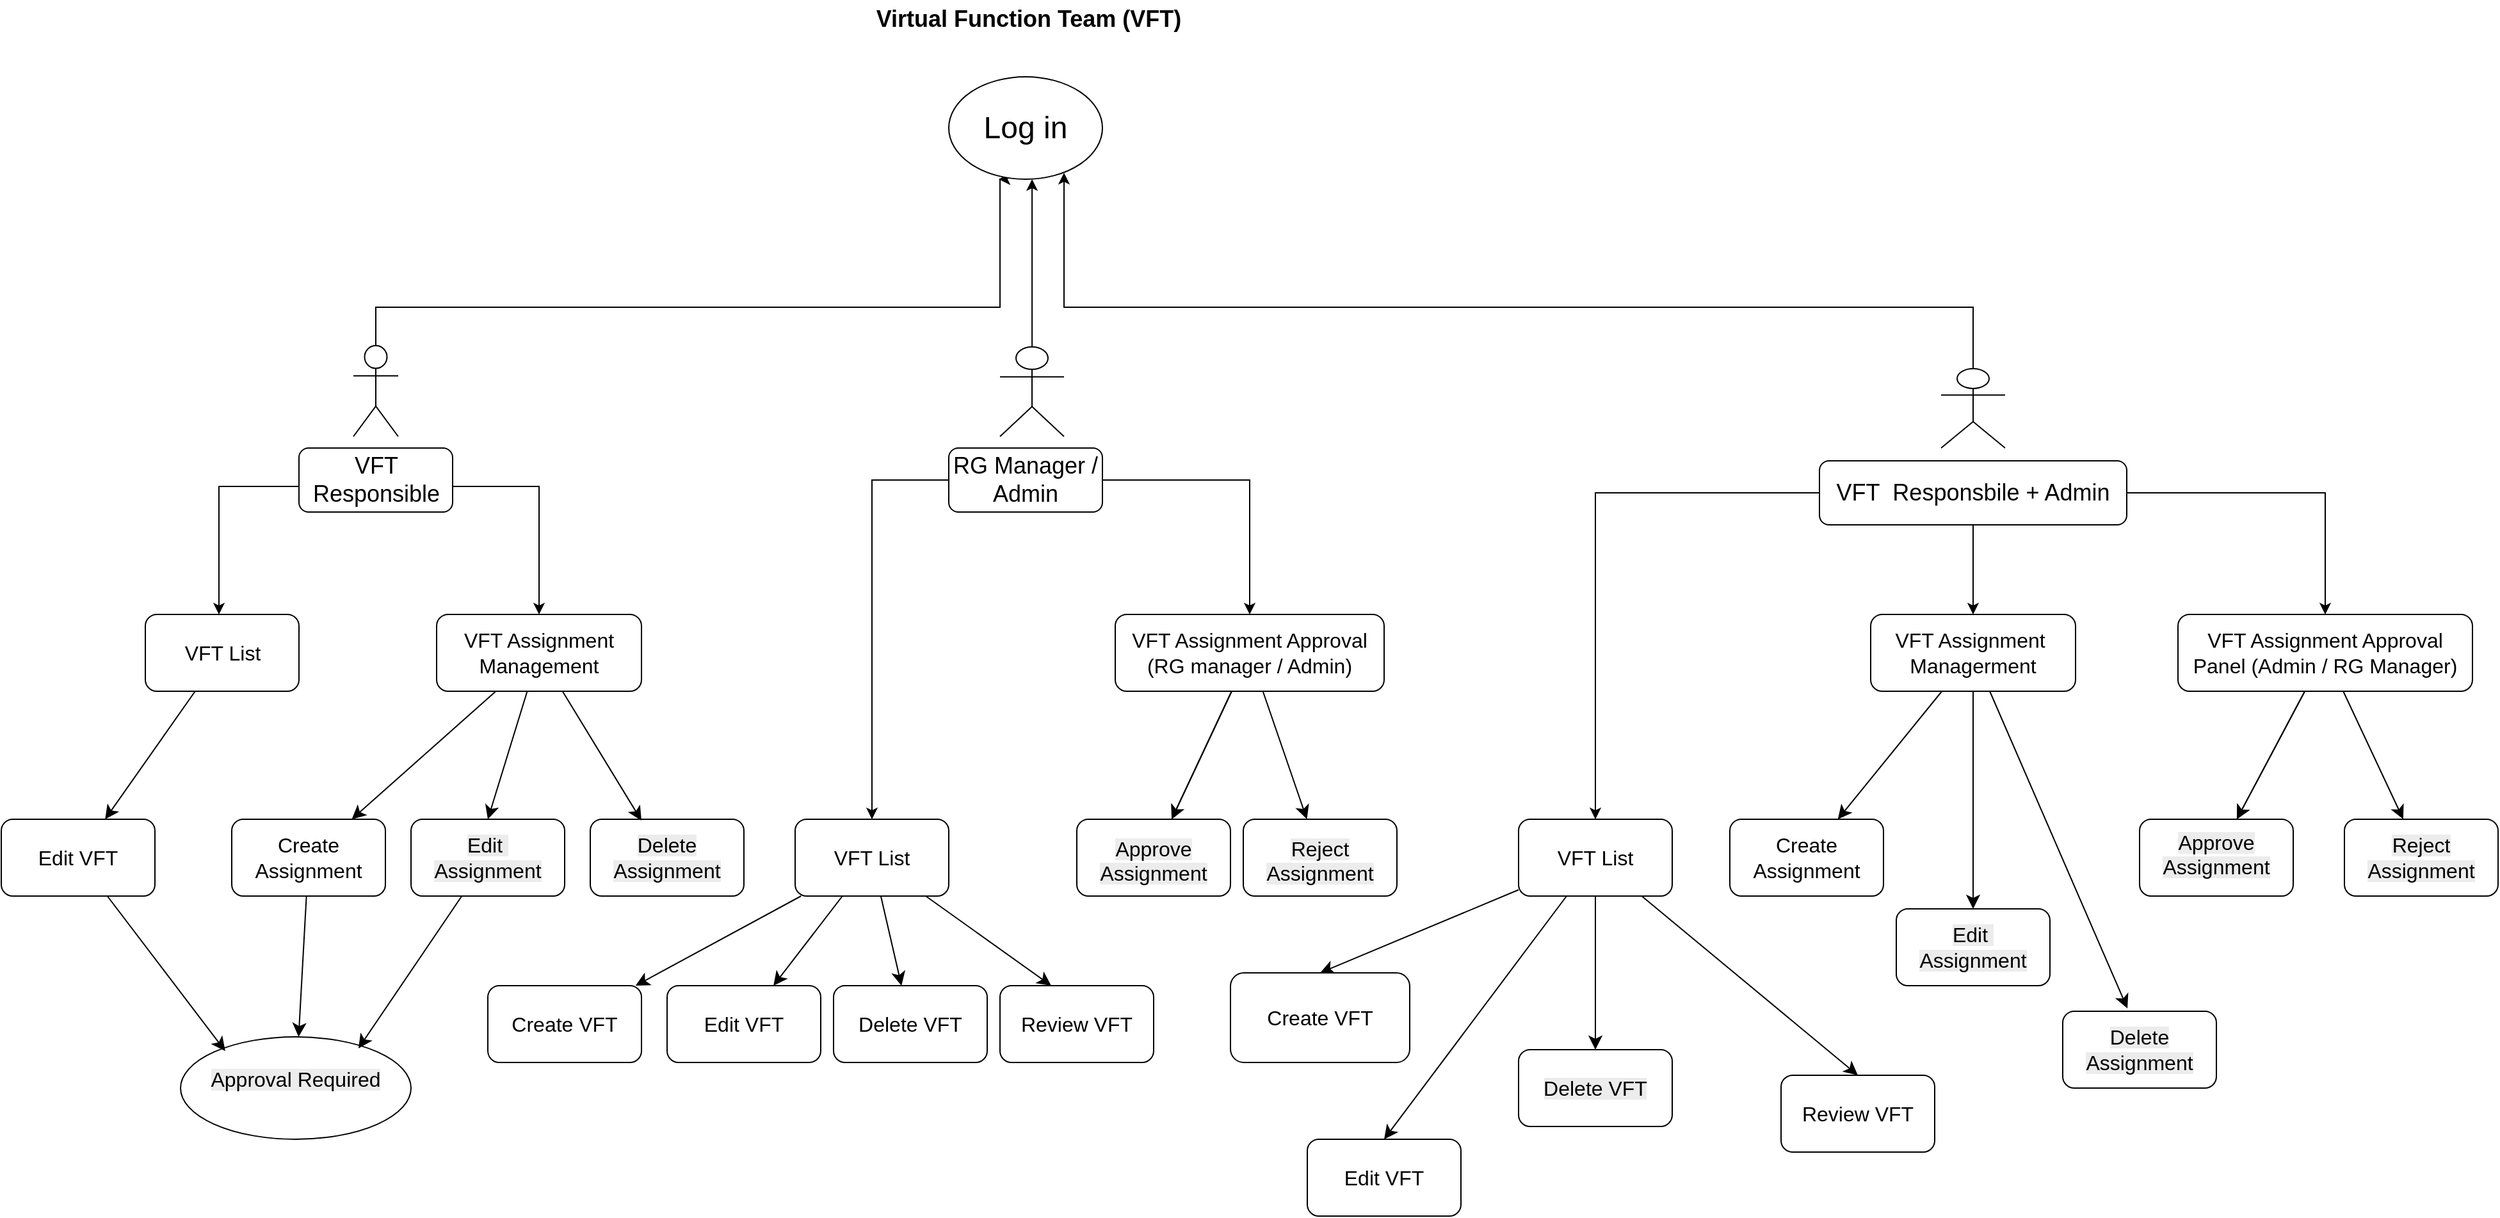<mxfile version="28.0.7">
  <diagram name="Page-1" id="QZUfZD405yA-LEJdmu-g">
    <mxGraphModel dx="3795" dy="1675" grid="1" gridSize="10" guides="1" tooltips="1" connect="1" arrows="1" fold="1" page="1" pageScale="1" pageWidth="850" pageHeight="1100" math="0" shadow="0">
      <root>
        <mxCell id="0" />
        <mxCell id="1" parent="0" />
        <mxCell id="9tK4x2b667_dypUiwHpl-59" value="&lt;b&gt;&lt;font style=&quot;font-size: 18px;&quot;&gt;Virtual Function Team (VFT)&amp;nbsp;&lt;/font&gt;&lt;/b&gt;" style="text;strokeColor=none;align=center;fillColor=none;html=1;verticalAlign=middle;whiteSpace=wrap;rounded=0;" parent="1" vertex="1">
          <mxGeometry x="-310" y="10" width="590" height="30" as="geometry" />
        </mxCell>
        <mxCell id="9tK4x2b667_dypUiwHpl-67" value="" style="edgeStyle=orthogonalEdgeStyle;rounded=0;orthogonalLoop=1;jettySize=auto;html=1;exitX=0.5;exitY=0;exitDx=0;exitDy=0;exitPerimeter=0;entryX=0.325;entryY=1;entryDx=0;entryDy=0;entryPerimeter=0;" parent="1" source="9tK4x2b667_dypUiwHpl-60" edge="1" target="9tK4x2b667_dypUiwHpl-64">
          <mxGeometry relative="1" as="geometry">
            <mxPoint x="-40" y="160" as="targetPoint" />
            <Array as="points">
              <mxPoint x="-527" y="250" />
              <mxPoint x="-40" y="250" />
            </Array>
          </mxGeometry>
        </mxCell>
        <mxCell id="9tK4x2b667_dypUiwHpl-60" value="Actor" style="shape=umlActor;verticalLabelPosition=bottom;verticalAlign=top;html=1;outlineConnect=0;" parent="1" vertex="1">
          <mxGeometry x="-545" y="280" width="35" height="71" as="geometry" />
        </mxCell>
        <mxCell id="9tK4x2b667_dypUiwHpl-72" value="" style="edgeStyle=orthogonalEdgeStyle;rounded=0;orthogonalLoop=1;jettySize=auto;html=1;entryX=0.542;entryY=1;entryDx=0;entryDy=0;entryPerimeter=0;" parent="1" source="9tK4x2b667_dypUiwHpl-63" target="9tK4x2b667_dypUiwHpl-64" edge="1">
          <mxGeometry relative="1" as="geometry">
            <mxPoint x="-20" y="170" as="targetPoint" />
          </mxGeometry>
        </mxCell>
        <mxCell id="9tK4x2b667_dypUiwHpl-63" value="Actor" style="shape=umlActor;verticalLabelPosition=bottom;verticalAlign=top;html=1;outlineConnect=0;" parent="1" vertex="1">
          <mxGeometry x="-40" y="281" width="50" height="70" as="geometry" />
        </mxCell>
        <mxCell id="9tK4x2b667_dypUiwHpl-64" value="&lt;font style=&quot;font-size: 24px;&quot;&gt;Log in&lt;/font&gt;" style="ellipse;whiteSpace=wrap;html=1;" parent="1" vertex="1">
          <mxGeometry x="-80" y="70" width="120" height="80" as="geometry" />
        </mxCell>
        <mxCell id="9tK4x2b667_dypUiwHpl-78" value="" style="edgeStyle=orthogonalEdgeStyle;rounded=0;orthogonalLoop=1;jettySize=auto;html=1;exitX=0.5;exitY=0;exitDx=0;exitDy=0;exitPerimeter=0;entryX=0.75;entryY=0.938;entryDx=0;entryDy=0;entryPerimeter=0;" parent="1" source="9tK4x2b667_dypUiwHpl-75" edge="1" target="9tK4x2b667_dypUiwHpl-64">
          <mxGeometry relative="1" as="geometry">
            <mxPoint x="495" y="299" as="sourcePoint" />
            <mxPoint x="10" y="160" as="targetPoint" />
            <Array as="points">
              <mxPoint x="720" y="250" />
              <mxPoint x="10" y="250" />
            </Array>
          </mxGeometry>
        </mxCell>
        <mxCell id="9tK4x2b667_dypUiwHpl-75" value="Actor" style="shape=umlActor;verticalLabelPosition=bottom;verticalAlign=top;html=1;outlineConnect=0;" parent="1" vertex="1">
          <mxGeometry x="695" y="298" width="50" height="62" as="geometry" />
        </mxCell>
        <mxCell id="MXLNrHlSr9Uq1XD_Xu4V-3" value="" style="edgeStyle=orthogonalEdgeStyle;rounded=0;orthogonalLoop=1;jettySize=auto;html=1;" parent="1" source="9tK4x2b667_dypUiwHpl-92" target="MXLNrHlSr9Uq1XD_Xu4V-2" edge="1">
          <mxGeometry relative="1" as="geometry">
            <Array as="points">
              <mxPoint x="-650" y="390" />
            </Array>
          </mxGeometry>
        </mxCell>
        <mxCell id="MXLNrHlSr9Uq1XD_Xu4V-7" value="" style="edgeStyle=orthogonalEdgeStyle;rounded=0;orthogonalLoop=1;jettySize=auto;html=1;" parent="1" edge="1">
          <mxGeometry relative="1" as="geometry">
            <mxPoint x="-500" y="390" as="sourcePoint" />
            <mxPoint x="-400" y="490" as="targetPoint" />
            <Array as="points">
              <mxPoint x="-400" y="390" />
            </Array>
          </mxGeometry>
        </mxCell>
        <mxCell id="9tK4x2b667_dypUiwHpl-92" value="&lt;font style=&quot;font-size: 18px;&quot;&gt;VFT Responsible&lt;/font&gt;" style="rounded=1;whiteSpace=wrap;html=1;" parent="1" vertex="1">
          <mxGeometry x="-587.5" y="360" width="120" height="50" as="geometry" />
        </mxCell>
        <mxCell id="MXLNrHlSr9Uq1XD_Xu4V-9" value="" style="edgeStyle=orthogonalEdgeStyle;rounded=0;orthogonalLoop=1;jettySize=auto;html=1;" parent="1" source="9tK4x2b667_dypUiwHpl-98" target="MXLNrHlSr9Uq1XD_Xu4V-8" edge="1">
          <mxGeometry relative="1" as="geometry">
            <Array as="points">
              <mxPoint x="-140" y="385" />
            </Array>
          </mxGeometry>
        </mxCell>
        <mxCell id="MXLNrHlSr9Uq1XD_Xu4V-11" value="" style="edgeStyle=orthogonalEdgeStyle;rounded=0;orthogonalLoop=1;jettySize=auto;html=1;" parent="1" source="9tK4x2b667_dypUiwHpl-98" target="MXLNrHlSr9Uq1XD_Xu4V-10" edge="1">
          <mxGeometry relative="1" as="geometry" />
        </mxCell>
        <mxCell id="9tK4x2b667_dypUiwHpl-98" value="&lt;font style=&quot;font-size: 18px;&quot;&gt;RG Manager / Admin&lt;/font&gt;" style="rounded=1;whiteSpace=wrap;html=1;" parent="1" vertex="1">
          <mxGeometry x="-80" y="360" width="120" height="50" as="geometry" />
        </mxCell>
        <mxCell id="MXLNrHlSr9Uq1XD_Xu4V-17" value="" style="edgeStyle=orthogonalEdgeStyle;rounded=0;orthogonalLoop=1;jettySize=auto;html=1;" parent="1" source="9tK4x2b667_dypUiwHpl-100" target="MXLNrHlSr9Uq1XD_Xu4V-16" edge="1">
          <mxGeometry relative="1" as="geometry" />
        </mxCell>
        <mxCell id="MXLNrHlSr9Uq1XD_Xu4V-19" value="" style="edgeStyle=orthogonalEdgeStyle;rounded=0;orthogonalLoop=1;jettySize=auto;html=1;entryX=0.5;entryY=0;entryDx=0;entryDy=0;exitX=1;exitY=0.5;exitDx=0;exitDy=0;" parent="1" source="9tK4x2b667_dypUiwHpl-100" target="MXLNrHlSr9Uq1XD_Xu4V-18" edge="1">
          <mxGeometry relative="1" as="geometry">
            <mxPoint x="850" y="285" as="sourcePoint" />
            <mxPoint x="1035" y="410" as="targetPoint" />
            <Array as="points">
              <mxPoint x="995" y="395" />
            </Array>
          </mxGeometry>
        </mxCell>
        <mxCell id="MXLNrHlSr9Uq1XD_Xu4V-21" value="" style="edgeStyle=orthogonalEdgeStyle;rounded=0;orthogonalLoop=1;jettySize=auto;html=1;" parent="1" source="9tK4x2b667_dypUiwHpl-100" target="MXLNrHlSr9Uq1XD_Xu4V-20" edge="1">
          <mxGeometry relative="1" as="geometry" />
        </mxCell>
        <mxCell id="9tK4x2b667_dypUiwHpl-100" value="&lt;font style=&quot;font-size: 18px;&quot;&gt;VFT&amp;nbsp; Responsbile + Admin&lt;/font&gt;" style="rounded=1;whiteSpace=wrap;html=1;" parent="1" vertex="1">
          <mxGeometry x="600" y="370" width="240" height="50" as="geometry" />
        </mxCell>
        <mxCell id="xVE2w1B-XL7oOSJcQJmJ-2" value="" style="edgeStyle=none;curved=1;rounded=0;orthogonalLoop=1;jettySize=auto;html=1;fontSize=12;startSize=8;endSize=8;" edge="1" parent="1" source="MXLNrHlSr9Uq1XD_Xu4V-2" target="xVE2w1B-XL7oOSJcQJmJ-1">
          <mxGeometry relative="1" as="geometry" />
        </mxCell>
        <mxCell id="MXLNrHlSr9Uq1XD_Xu4V-2" value="&lt;font style=&quot;font-size: 16px;&quot;&gt;VFT List&lt;/font&gt;" style="rounded=1;whiteSpace=wrap;html=1;" parent="1" vertex="1">
          <mxGeometry x="-707.5" y="490" width="120" height="60" as="geometry" />
        </mxCell>
        <mxCell id="xVE2w1B-XL7oOSJcQJmJ-36" style="edgeStyle=none;curved=1;rounded=0;orthogonalLoop=1;jettySize=auto;html=1;fontSize=12;startSize=8;endSize=8;" edge="1" parent="1" source="MXLNrHlSr9Uq1XD_Xu4V-6" target="xVE2w1B-XL7oOSJcQJmJ-34">
          <mxGeometry relative="1" as="geometry" />
        </mxCell>
        <mxCell id="xVE2w1B-XL7oOSJcQJmJ-49" style="edgeStyle=none;curved=1;rounded=0;orthogonalLoop=1;jettySize=auto;html=1;entryX=0.5;entryY=0;entryDx=0;entryDy=0;fontSize=12;startSize=8;endSize=8;" edge="1" parent="1" source="MXLNrHlSr9Uq1XD_Xu4V-6" target="xVE2w1B-XL7oOSJcQJmJ-33">
          <mxGeometry relative="1" as="geometry" />
        </mxCell>
        <mxCell id="MXLNrHlSr9Uq1XD_Xu4V-6" value="&lt;font style=&quot;font-size: 16px;&quot;&gt;VFT Assignment Management&lt;/font&gt;" style="whiteSpace=wrap;html=1;rounded=1;" parent="1" vertex="1">
          <mxGeometry x="-480" y="490" width="160" height="60" as="geometry" />
        </mxCell>
        <mxCell id="xVE2w1B-XL7oOSJcQJmJ-61" value="" style="edgeStyle=none;curved=1;rounded=0;orthogonalLoop=1;jettySize=auto;html=1;fontSize=12;startSize=8;endSize=8;" edge="1" parent="1" source="MXLNrHlSr9Uq1XD_Xu4V-8" target="xVE2w1B-XL7oOSJcQJmJ-60">
          <mxGeometry relative="1" as="geometry" />
        </mxCell>
        <mxCell id="xVE2w1B-XL7oOSJcQJmJ-63" value="" style="edgeStyle=none;curved=1;rounded=0;orthogonalLoop=1;jettySize=auto;html=1;fontSize=12;startSize=8;endSize=8;" edge="1" parent="1" source="MXLNrHlSr9Uq1XD_Xu4V-8" target="xVE2w1B-XL7oOSJcQJmJ-62">
          <mxGeometry relative="1" as="geometry" />
        </mxCell>
        <mxCell id="xVE2w1B-XL7oOSJcQJmJ-67" value="" style="edgeStyle=none;curved=1;rounded=0;orthogonalLoop=1;jettySize=auto;html=1;fontSize=12;startSize=8;endSize=8;" edge="1" parent="1" source="MXLNrHlSr9Uq1XD_Xu4V-8" target="xVE2w1B-XL7oOSJcQJmJ-66">
          <mxGeometry relative="1" as="geometry" />
        </mxCell>
        <mxCell id="xVE2w1B-XL7oOSJcQJmJ-68" style="edgeStyle=none;curved=1;rounded=0;orthogonalLoop=1;jettySize=auto;html=1;fontSize=12;startSize=8;endSize=8;" edge="1" parent="1" source="MXLNrHlSr9Uq1XD_Xu4V-8">
          <mxGeometry relative="1" as="geometry">
            <mxPoint y="780" as="targetPoint" />
          </mxGeometry>
        </mxCell>
        <mxCell id="MXLNrHlSr9Uq1XD_Xu4V-8" value="&lt;font style=&quot;font-size: 16px;&quot;&gt;VFT List&lt;/font&gt;" style="whiteSpace=wrap;html=1;rounded=1;" parent="1" vertex="1">
          <mxGeometry x="-200" y="650" width="120" height="60" as="geometry" />
        </mxCell>
        <mxCell id="xVE2w1B-XL7oOSJcQJmJ-51" value="" style="edgeStyle=none;curved=1;rounded=0;orthogonalLoop=1;jettySize=auto;html=1;fontSize=12;startSize=8;endSize=8;" edge="1" parent="1" source="MXLNrHlSr9Uq1XD_Xu4V-10" target="xVE2w1B-XL7oOSJcQJmJ-50">
          <mxGeometry relative="1" as="geometry" />
        </mxCell>
        <mxCell id="xVE2w1B-XL7oOSJcQJmJ-52" value="" style="edgeStyle=none;curved=1;rounded=0;orthogonalLoop=1;jettySize=auto;html=1;fontSize=12;startSize=8;endSize=8;" edge="1" parent="1" source="MXLNrHlSr9Uq1XD_Xu4V-10" target="xVE2w1B-XL7oOSJcQJmJ-50">
          <mxGeometry relative="1" as="geometry" />
        </mxCell>
        <mxCell id="xVE2w1B-XL7oOSJcQJmJ-54" style="edgeStyle=none;curved=1;rounded=0;orthogonalLoop=1;jettySize=auto;html=1;fontSize=12;startSize=8;endSize=8;" edge="1" parent="1" source="MXLNrHlSr9Uq1XD_Xu4V-10" target="xVE2w1B-XL7oOSJcQJmJ-53">
          <mxGeometry relative="1" as="geometry" />
        </mxCell>
        <mxCell id="MXLNrHlSr9Uq1XD_Xu4V-10" value="&lt;font style=&quot;font-size: 16px;&quot;&gt;VFT Assignment Approval (RG manager / Admin)&lt;/font&gt;" style="whiteSpace=wrap;html=1;rounded=1;" parent="1" vertex="1">
          <mxGeometry x="50" y="490" width="210" height="60" as="geometry" />
        </mxCell>
        <mxCell id="xVE2w1B-XL7oOSJcQJmJ-87" value="" style="edgeStyle=none;curved=1;rounded=0;orthogonalLoop=1;jettySize=auto;html=1;fontSize=12;startSize=8;endSize=8;entryX=0.5;entryY=0;entryDx=0;entryDy=0;" edge="1" parent="1" source="MXLNrHlSr9Uq1XD_Xu4V-16" target="xVE2w1B-XL7oOSJcQJmJ-86">
          <mxGeometry relative="1" as="geometry" />
        </mxCell>
        <mxCell id="xVE2w1B-XL7oOSJcQJmJ-91" value="" style="edgeStyle=none;curved=1;rounded=0;orthogonalLoop=1;jettySize=auto;html=1;fontSize=12;startSize=8;endSize=8;entryX=0.5;entryY=0;entryDx=0;entryDy=0;" edge="1" parent="1" source="MXLNrHlSr9Uq1XD_Xu4V-16" target="xVE2w1B-XL7oOSJcQJmJ-90">
          <mxGeometry relative="1" as="geometry" />
        </mxCell>
        <mxCell id="xVE2w1B-XL7oOSJcQJmJ-95" value="" style="edgeStyle=none;curved=1;rounded=0;orthogonalLoop=1;jettySize=auto;html=1;fontSize=12;startSize=8;endSize=8;entryX=0.5;entryY=0;entryDx=0;entryDy=0;" edge="1" parent="1" source="MXLNrHlSr9Uq1XD_Xu4V-16" target="xVE2w1B-XL7oOSJcQJmJ-94">
          <mxGeometry relative="1" as="geometry" />
        </mxCell>
        <mxCell id="xVE2w1B-XL7oOSJcQJmJ-97" value="" style="edgeStyle=none;curved=1;rounded=0;orthogonalLoop=1;jettySize=auto;html=1;fontSize=12;startSize=8;endSize=8;" edge="1" parent="1" source="MXLNrHlSr9Uq1XD_Xu4V-16" target="xVE2w1B-XL7oOSJcQJmJ-96">
          <mxGeometry relative="1" as="geometry" />
        </mxCell>
        <mxCell id="MXLNrHlSr9Uq1XD_Xu4V-16" value="&lt;font style=&quot;font-size: 16px;&quot;&gt;VFT List&lt;/font&gt;" style="whiteSpace=wrap;html=1;rounded=1;" parent="1" vertex="1">
          <mxGeometry x="365" y="650" width="120" height="60" as="geometry" />
        </mxCell>
        <mxCell id="xVE2w1B-XL7oOSJcQJmJ-73" value="" style="edgeStyle=none;curved=1;rounded=0;orthogonalLoop=1;jettySize=auto;html=1;fontSize=12;startSize=8;endSize=8;" edge="1" parent="1" source="MXLNrHlSr9Uq1XD_Xu4V-18" target="xVE2w1B-XL7oOSJcQJmJ-72">
          <mxGeometry relative="1" as="geometry" />
        </mxCell>
        <mxCell id="xVE2w1B-XL7oOSJcQJmJ-74" value="" style="edgeStyle=none;curved=1;rounded=0;orthogonalLoop=1;jettySize=auto;html=1;fontSize=12;startSize=8;endSize=8;" edge="1" parent="1" source="MXLNrHlSr9Uq1XD_Xu4V-18" target="xVE2w1B-XL7oOSJcQJmJ-72">
          <mxGeometry relative="1" as="geometry" />
        </mxCell>
        <mxCell id="xVE2w1B-XL7oOSJcQJmJ-78" value="" style="edgeStyle=none;curved=1;rounded=0;orthogonalLoop=1;jettySize=auto;html=1;fontSize=12;startSize=8;endSize=8;" edge="1" parent="1" source="MXLNrHlSr9Uq1XD_Xu4V-18" target="xVE2w1B-XL7oOSJcQJmJ-77">
          <mxGeometry relative="1" as="geometry" />
        </mxCell>
        <mxCell id="MXLNrHlSr9Uq1XD_Xu4V-18" value="&lt;font style=&quot;font-size: 16px;&quot;&gt;VFT Assignment Approval Panel (Admin / RG Manager)&lt;/font&gt;" style="whiteSpace=wrap;html=1;rounded=1;" parent="1" vertex="1">
          <mxGeometry x="880" y="490" width="230" height="60" as="geometry" />
        </mxCell>
        <mxCell id="xVE2w1B-XL7oOSJcQJmJ-100" value="" style="edgeStyle=none;curved=1;rounded=0;orthogonalLoop=1;jettySize=auto;html=1;fontSize=12;startSize=8;endSize=8;" edge="1" parent="1" source="MXLNrHlSr9Uq1XD_Xu4V-20" target="xVE2w1B-XL7oOSJcQJmJ-99">
          <mxGeometry relative="1" as="geometry" />
        </mxCell>
        <mxCell id="xVE2w1B-XL7oOSJcQJmJ-102" value="" style="edgeStyle=none;curved=1;rounded=0;orthogonalLoop=1;jettySize=auto;html=1;fontSize=12;startSize=8;endSize=8;" edge="1" parent="1" source="MXLNrHlSr9Uq1XD_Xu4V-20" target="xVE2w1B-XL7oOSJcQJmJ-101">
          <mxGeometry relative="1" as="geometry" />
        </mxCell>
        <mxCell id="xVE2w1B-XL7oOSJcQJmJ-103" style="edgeStyle=none;curved=1;rounded=0;orthogonalLoop=1;jettySize=auto;html=1;fontSize=12;startSize=8;endSize=8;entryX=0.421;entryY=-0.037;entryDx=0;entryDy=0;entryPerimeter=0;" edge="1" parent="1" source="MXLNrHlSr9Uq1XD_Xu4V-20" target="xVE2w1B-XL7oOSJcQJmJ-104">
          <mxGeometry relative="1" as="geometry">
            <mxPoint x="830" y="740" as="targetPoint" />
          </mxGeometry>
        </mxCell>
        <mxCell id="MXLNrHlSr9Uq1XD_Xu4V-20" value="&lt;font style=&quot;font-size: 16px;&quot;&gt;VFT Assignment&amp;nbsp; Managerment&lt;/font&gt;" style="whiteSpace=wrap;html=1;rounded=1;" parent="1" vertex="1">
          <mxGeometry x="640" y="490" width="160" height="60" as="geometry" />
        </mxCell>
        <mxCell id="xVE2w1B-XL7oOSJcQJmJ-1" value="&lt;span style=&quot;font-size: 16px;&quot;&gt;Edit VFT&lt;/span&gt;" style="rounded=1;whiteSpace=wrap;html=1;" vertex="1" parent="1">
          <mxGeometry x="-820" y="650" width="120" height="60" as="geometry" />
        </mxCell>
        <mxCell id="xVE2w1B-XL7oOSJcQJmJ-31" value="&#xa;&lt;span style=&quot;color: rgb(0, 0, 0); font-family: Helvetica; font-size: 16px; font-style: normal; font-variant-ligatures: normal; font-variant-caps: normal; font-weight: 400; letter-spacing: normal; orphans: 2; text-align: center; text-indent: 0px; text-transform: none; widows: 2; word-spacing: 0px; -webkit-text-stroke-width: 0px; white-space: normal; background-color: rgb(236, 236, 236); text-decoration-thickness: initial; text-decoration-style: initial; text-decoration-color: initial; display: inline !important; float: none;&quot;&gt;Approval Required&lt;/span&gt;&#xa;&#xa;" style="ellipse;whiteSpace=wrap;html=1;" vertex="1" parent="1">
          <mxGeometry x="-680" y="820" width="180" height="80" as="geometry" />
        </mxCell>
        <mxCell id="xVE2w1B-XL7oOSJcQJmJ-32" value="&lt;br&gt;&lt;span style=&quot;color: rgb(0, 0, 0); font-family: Helvetica; font-size: 16px; font-style: normal; font-variant-ligatures: normal; font-variant-caps: normal; font-weight: 400; letter-spacing: normal; orphans: 2; text-align: center; text-indent: 0px; text-transform: none; widows: 2; word-spacing: 0px; -webkit-text-stroke-width: 0px; white-space: normal; background-color: rgb(236, 236, 236); text-decoration-thickness: initial; text-decoration-style: initial; text-decoration-color: initial; float: none; display: inline !important;&quot;&gt;Delete Assignment&lt;/span&gt;&lt;div&gt;&lt;br&gt;&lt;/div&gt;" style="rounded=1;whiteSpace=wrap;html=1;" vertex="1" parent="1">
          <mxGeometry x="-360" y="650" width="120" height="60" as="geometry" />
        </mxCell>
        <mxCell id="xVE2w1B-XL7oOSJcQJmJ-33" value="&lt;br&gt;&lt;span style=&quot;color: rgb(0, 0, 0); font-family: Helvetica; font-size: 16px; font-style: normal; font-variant-ligatures: normal; font-variant-caps: normal; font-weight: 400; letter-spacing: normal; orphans: 2; text-align: center; text-indent: 0px; text-transform: none; widows: 2; word-spacing: 0px; -webkit-text-stroke-width: 0px; white-space: normal; background-color: rgb(236, 236, 236); text-decoration-thickness: initial; text-decoration-style: initial; text-decoration-color: initial; float: none; display: inline !important;&quot;&gt;Edit&amp;nbsp;&lt;/span&gt;&lt;div&gt;&lt;span style=&quot;color: rgb(0, 0, 0); font-family: Helvetica; font-size: 16px; font-style: normal; font-variant-ligatures: normal; font-variant-caps: normal; font-weight: 400; letter-spacing: normal; orphans: 2; text-align: center; text-indent: 0px; text-transform: none; widows: 2; word-spacing: 0px; -webkit-text-stroke-width: 0px; white-space: normal; background-color: rgb(236, 236, 236); text-decoration-thickness: initial; text-decoration-style: initial; text-decoration-color: initial; float: none; display: inline !important;&quot;&gt;Assignment&lt;/span&gt;&lt;div&gt;&lt;br&gt;&lt;/div&gt;&lt;/div&gt;" style="rounded=1;whiteSpace=wrap;html=1;" vertex="1" parent="1">
          <mxGeometry x="-500" y="650" width="120" height="60" as="geometry" />
        </mxCell>
        <mxCell id="xVE2w1B-XL7oOSJcQJmJ-47" style="edgeStyle=none;curved=1;rounded=0;orthogonalLoop=1;jettySize=auto;html=1;fontSize=12;startSize=8;endSize=8;" edge="1" parent="1" source="xVE2w1B-XL7oOSJcQJmJ-34" target="xVE2w1B-XL7oOSJcQJmJ-31">
          <mxGeometry relative="1" as="geometry" />
        </mxCell>
        <mxCell id="xVE2w1B-XL7oOSJcQJmJ-34" value="&lt;span style=&quot;font-size: 16px;&quot;&gt;Create Assignment&lt;/span&gt;" style="rounded=1;whiteSpace=wrap;html=1;" vertex="1" parent="1">
          <mxGeometry x="-640" y="650" width="120" height="60" as="geometry" />
        </mxCell>
        <mxCell id="xVE2w1B-XL7oOSJcQJmJ-38" style="edgeStyle=none;curved=1;rounded=0;orthogonalLoop=1;jettySize=auto;html=1;entryX=0.333;entryY=0.017;entryDx=0;entryDy=0;entryPerimeter=0;fontSize=12;startSize=8;endSize=8;" edge="1" parent="1" source="MXLNrHlSr9Uq1XD_Xu4V-6" target="xVE2w1B-XL7oOSJcQJmJ-32">
          <mxGeometry relative="1" as="geometry" />
        </mxCell>
        <mxCell id="xVE2w1B-XL7oOSJcQJmJ-46" style="edgeStyle=none;curved=1;rounded=0;orthogonalLoop=1;jettySize=auto;html=1;entryX=0.194;entryY=0.138;entryDx=0;entryDy=0;entryPerimeter=0;fontSize=12;startSize=8;endSize=8;" edge="1" parent="1" source="xVE2w1B-XL7oOSJcQJmJ-1" target="xVE2w1B-XL7oOSJcQJmJ-31">
          <mxGeometry relative="1" as="geometry" />
        </mxCell>
        <mxCell id="xVE2w1B-XL7oOSJcQJmJ-48" style="edgeStyle=none;curved=1;rounded=0;orthogonalLoop=1;jettySize=auto;html=1;entryX=0.772;entryY=0.113;entryDx=0;entryDy=0;entryPerimeter=0;fontSize=12;startSize=8;endSize=8;" edge="1" parent="1" source="xVE2w1B-XL7oOSJcQJmJ-33" target="xVE2w1B-XL7oOSJcQJmJ-31">
          <mxGeometry relative="1" as="geometry" />
        </mxCell>
        <mxCell id="xVE2w1B-XL7oOSJcQJmJ-50" value="&lt;br&gt;&lt;br style=&quot;forced-color-adjust: none;&quot;&gt;&lt;span style=&quot;forced-color-adjust: none; color: rgb(0, 0, 0); font-family: Helvetica; font-size: 16px; font-style: normal; font-variant-ligatures: normal; font-variant-caps: normal; font-weight: 400; letter-spacing: normal; orphans: 2; text-align: center; text-indent: 0px; text-transform: none; widows: 2; word-spacing: 0px; -webkit-text-stroke-width: 0px; white-space: normal; background-color: rgb(236, 236, 236); text-decoration-thickness: initial; text-decoration-style: initial; text-decoration-color: initial; float: none; display: inline !important;&quot;&gt;&lt;br&gt;&lt;/span&gt;&lt;div&gt;&lt;span style=&quot;forced-color-adjust: none; color: rgb(0, 0, 0); font-family: Helvetica; font-size: 16px; font-style: normal; font-variant-ligatures: normal; font-variant-caps: normal; font-weight: 400; letter-spacing: normal; orphans: 2; text-align: center; text-indent: 0px; text-transform: none; widows: 2; word-spacing: 0px; -webkit-text-stroke-width: 0px; white-space: normal; background-color: rgb(236, 236, 236); text-decoration-thickness: initial; text-decoration-style: initial; text-decoration-color: initial; float: none; display: inline !important;&quot;&gt;Approve Assignment&lt;/span&gt;&lt;div style=&quot;forced-color-adjust: none;&quot;&gt;&lt;br style=&quot;forced-color-adjust: none; color: rgb(0, 0, 0); font-family: Helvetica; font-size: 12px; font-style: normal; font-variant-ligatures: normal; font-variant-caps: normal; font-weight: 400; letter-spacing: normal; orphans: 2; text-align: center; text-indent: 0px; text-transform: none; widows: 2; word-spacing: 0px; -webkit-text-stroke-width: 0px; white-space: normal; background-color: rgb(236, 236, 236); text-decoration-thickness: initial; text-decoration-style: initial; text-decoration-color: initial;&quot;&gt;&lt;br&gt;&lt;br&gt;&lt;/div&gt;&lt;/div&gt;" style="rounded=1;whiteSpace=wrap;html=1;" vertex="1" parent="1">
          <mxGeometry x="20" y="650" width="120" height="60" as="geometry" />
        </mxCell>
        <mxCell id="xVE2w1B-XL7oOSJcQJmJ-53" value="&lt;br&gt;&lt;br style=&quot;forced-color-adjust: none;&quot;&gt;&lt;span style=&quot;background-color: light-dark(rgb(236, 236, 236), rgb(34, 34, 34)); color: light-dark(rgb(0, 0, 0), rgb(237, 237, 237)); font-size: 16px;&quot;&gt;&lt;br&gt;&lt;/span&gt;&lt;div&gt;&lt;span style=&quot;background-color: light-dark(rgb(236, 236, 236), rgb(34, 34, 34)); color: light-dark(rgb(0, 0, 0), rgb(237, 237, 237)); font-size: 16px;&quot;&gt;Reject Assignment&lt;/span&gt;&lt;div&gt;&lt;div style=&quot;forced-color-adjust: none;&quot;&gt;&lt;br style=&quot;forced-color-adjust: none; color: rgb(0, 0, 0); font-family: Helvetica; font-size: 12px; font-style: normal; font-variant-ligatures: normal; font-variant-caps: normal; font-weight: 400; letter-spacing: normal; orphans: 2; text-align: center; text-indent: 0px; text-transform: none; widows: 2; word-spacing: 0px; -webkit-text-stroke-width: 0px; white-space: normal; background-color: rgb(236, 236, 236); text-decoration-thickness: initial; text-decoration-style: initial; text-decoration-color: initial;&quot;&gt;&lt;br&gt;&lt;br&gt;&lt;/div&gt;&lt;/div&gt;&lt;/div&gt;" style="rounded=1;whiteSpace=wrap;html=1;" vertex="1" parent="1">
          <mxGeometry x="150" y="650" width="120" height="60" as="geometry" />
        </mxCell>
        <mxCell id="xVE2w1B-XL7oOSJcQJmJ-60" value="&lt;span style=&quot;font-size: 16px;&quot;&gt;Create VFT&lt;/span&gt;" style="rounded=1;whiteSpace=wrap;html=1;" vertex="1" parent="1">
          <mxGeometry x="-440" y="780" width="120" height="60" as="geometry" />
        </mxCell>
        <mxCell id="xVE2w1B-XL7oOSJcQJmJ-62" value="&lt;span style=&quot;font-size: 16px;&quot;&gt;Edit VFT&lt;/span&gt;" style="whiteSpace=wrap;html=1;rounded=1;" vertex="1" parent="1">
          <mxGeometry x="-300" y="780" width="120" height="60" as="geometry" />
        </mxCell>
        <mxCell id="xVE2w1B-XL7oOSJcQJmJ-66" value="&lt;span style=&quot;font-size: 16px;&quot;&gt;Delete VFT&lt;/span&gt;" style="whiteSpace=wrap;html=1;rounded=1;" vertex="1" parent="1">
          <mxGeometry x="-170" y="780" width="120" height="60" as="geometry" />
        </mxCell>
        <mxCell id="xVE2w1B-XL7oOSJcQJmJ-69" value="&lt;div&gt;&lt;span style=&quot;font-size: 16px;&quot;&gt;Review VFT&lt;/span&gt;&lt;/div&gt;" style="rounded=1;whiteSpace=wrap;html=1;" vertex="1" parent="1">
          <mxGeometry x="-40" y="780" width="120" height="60" as="geometry" />
        </mxCell>
        <mxCell id="xVE2w1B-XL7oOSJcQJmJ-72" value="&lt;br&gt;&lt;br&gt;&lt;span style=&quot;color: rgb(0, 0, 0); font-size: 16px; background-color: rgb(236, 236, 236); float: none; display: inline !important;&quot;&gt;&lt;br&gt;&lt;/span&gt;&lt;div&gt;&lt;span style=&quot;color: rgb(0, 0, 0); font-size: 16px; background-color: rgb(236, 236, 236); float: none; display: inline !important;&quot;&gt;Approve Assignment&lt;/span&gt;&lt;/div&gt;&lt;div&gt;&lt;span style=&quot;font-size: 16px;&quot;&gt;&lt;br&gt;&lt;/span&gt;&lt;/div&gt;&lt;div&gt;&lt;span style=&quot;font-size: 16px;&quot;&gt;&lt;br&gt;&lt;/span&gt;&lt;div&gt;&lt;br&gt;&lt;/div&gt;&lt;/div&gt;" style="rounded=1;whiteSpace=wrap;html=1;" vertex="1" parent="1">
          <mxGeometry x="850" y="650" width="120" height="60" as="geometry" />
        </mxCell>
        <mxCell id="xVE2w1B-XL7oOSJcQJmJ-77" value="&lt;br&gt;&lt;br&gt;&lt;span style=&quot;color: light-dark(rgb(0, 0, 0), rgb(237, 237, 237)); background-color: light-dark(rgb(236, 236, 236), rgb(34, 34, 34)); font-size: 16px;&quot;&gt;&lt;br&gt;&lt;/span&gt;&lt;div&gt;&lt;span style=&quot;background-color: light-dark(rgb(236, 236, 236), rgb(34, 34, 34)); color: light-dark(rgb(0, 0, 0), rgb(237, 237, 237)); font-size: 16px;&quot;&gt;Reject Assignment&lt;/span&gt;&lt;/div&gt;&lt;div&gt;&lt;span style=&quot;font-size: 16px;&quot;&gt;&lt;br&gt;&lt;/span&gt;&lt;div&gt;&lt;br style=&quot;color: rgb(0, 0, 0); background-color: rgb(236, 236, 236);&quot;&gt;&lt;br&gt;&lt;/div&gt;&lt;/div&gt;" style="rounded=1;whiteSpace=wrap;html=1;" vertex="1" parent="1">
          <mxGeometry x="1010" y="650" width="120" height="60" as="geometry" />
        </mxCell>
        <mxCell id="xVE2w1B-XL7oOSJcQJmJ-86" value="&lt;span style=&quot;font-size: 16px;&quot;&gt;Create VFT&lt;/span&gt;" style="rounded=1;whiteSpace=wrap;html=1;" vertex="1" parent="1">
          <mxGeometry x="140" y="770" width="140" height="70" as="geometry" />
        </mxCell>
        <mxCell id="xVE2w1B-XL7oOSJcQJmJ-90" value="&lt;span style=&quot;font-size: 16px;&quot;&gt;Edit VFT&lt;/span&gt;" style="whiteSpace=wrap;html=1;rounded=1;" vertex="1" parent="1">
          <mxGeometry x="200" y="900" width="120" height="60" as="geometry" />
        </mxCell>
        <mxCell id="xVE2w1B-XL7oOSJcQJmJ-94" value="&lt;span style=&quot;font-size: 16px;&quot;&gt;Review VFT&lt;/span&gt;" style="whiteSpace=wrap;html=1;rounded=1;" vertex="1" parent="1">
          <mxGeometry x="570" y="850" width="120" height="60" as="geometry" />
        </mxCell>
        <mxCell id="xVE2w1B-XL7oOSJcQJmJ-96" value="&lt;br&gt;&lt;span style=&quot;color: rgb(0, 0, 0); font-size: 16px; background-color: rgb(236, 236, 236); float: none; display: inline !important;&quot;&gt;Delete VFT&lt;/span&gt;&lt;div&gt;&lt;div&gt;&lt;br&gt;&lt;/div&gt;&lt;/div&gt;" style="whiteSpace=wrap;html=1;rounded=1;" vertex="1" parent="1">
          <mxGeometry x="365" y="830" width="120" height="60" as="geometry" />
        </mxCell>
        <mxCell id="xVE2w1B-XL7oOSJcQJmJ-99" value="&lt;span style=&quot;font-size: 16px;&quot;&gt;Create Assignment&lt;/span&gt;" style="whiteSpace=wrap;html=1;rounded=1;" vertex="1" parent="1">
          <mxGeometry x="530" y="650" width="120" height="60" as="geometry" />
        </mxCell>
        <mxCell id="xVE2w1B-XL7oOSJcQJmJ-101" value="&lt;br&gt;&lt;span style=&quot;color: rgb(0, 0, 0); font-size: 16px; background-color: rgb(236, 236, 236); float: none; display: inline !important;&quot;&gt;Edit&amp;nbsp;&lt;/span&gt;&lt;div&gt;&lt;span style=&quot;color: rgb(0, 0, 0); font-size: 16px; background-color: rgb(236, 236, 236); float: none; display: inline !important;&quot;&gt;Assignment&lt;/span&gt;&lt;div&gt;&lt;br&gt;&lt;/div&gt;&lt;/div&gt;" style="whiteSpace=wrap;html=1;rounded=1;" vertex="1" parent="1">
          <mxGeometry x="660" y="720" width="120" height="60" as="geometry" />
        </mxCell>
        <mxCell id="xVE2w1B-XL7oOSJcQJmJ-104" value="&lt;br&gt;&lt;span style=&quot;color: rgb(0, 0, 0); font-size: 16px; background-color: rgb(236, 236, 236); float: none; display: inline !important;&quot;&gt;Delete Assignment&lt;/span&gt;&lt;div&gt;&lt;br&gt;&lt;/div&gt;" style="whiteSpace=wrap;html=1;rounded=1;" vertex="1" parent="1">
          <mxGeometry x="790" y="800" width="120" height="60" as="geometry" />
        </mxCell>
      </root>
    </mxGraphModel>
  </diagram>
</mxfile>
